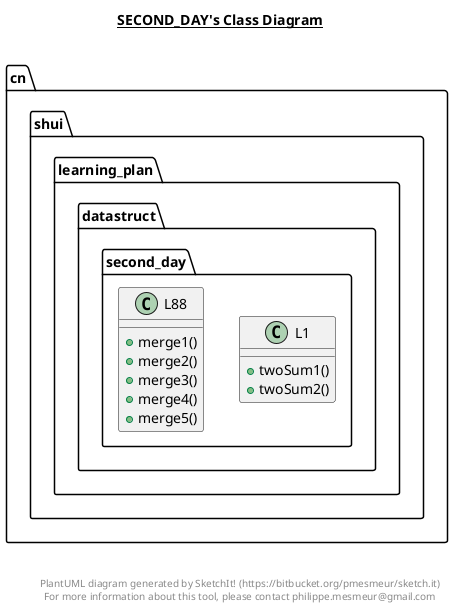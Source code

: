 @startuml

title __SECOND_DAY's Class Diagram__\n

  namespace cn.shui.learning_plan.datastruct.second_day {
    class cn.shui.learning_plan.datastruct.second_day.L1 {
        + twoSum1()
        + twoSum2()
    }
  }
  

  namespace cn.shui.learning_plan.datastruct.second_day {
    class cn.shui.learning_plan.datastruct.second_day.L88 {
        + merge1()
        + merge2()
        + merge3()
        + merge4()
        + merge5()
    }
  }
  



right footer


PlantUML diagram generated by SketchIt! (https://bitbucket.org/pmesmeur/sketch.it)
For more information about this tool, please contact philippe.mesmeur@gmail.com
endfooter

@enduml
